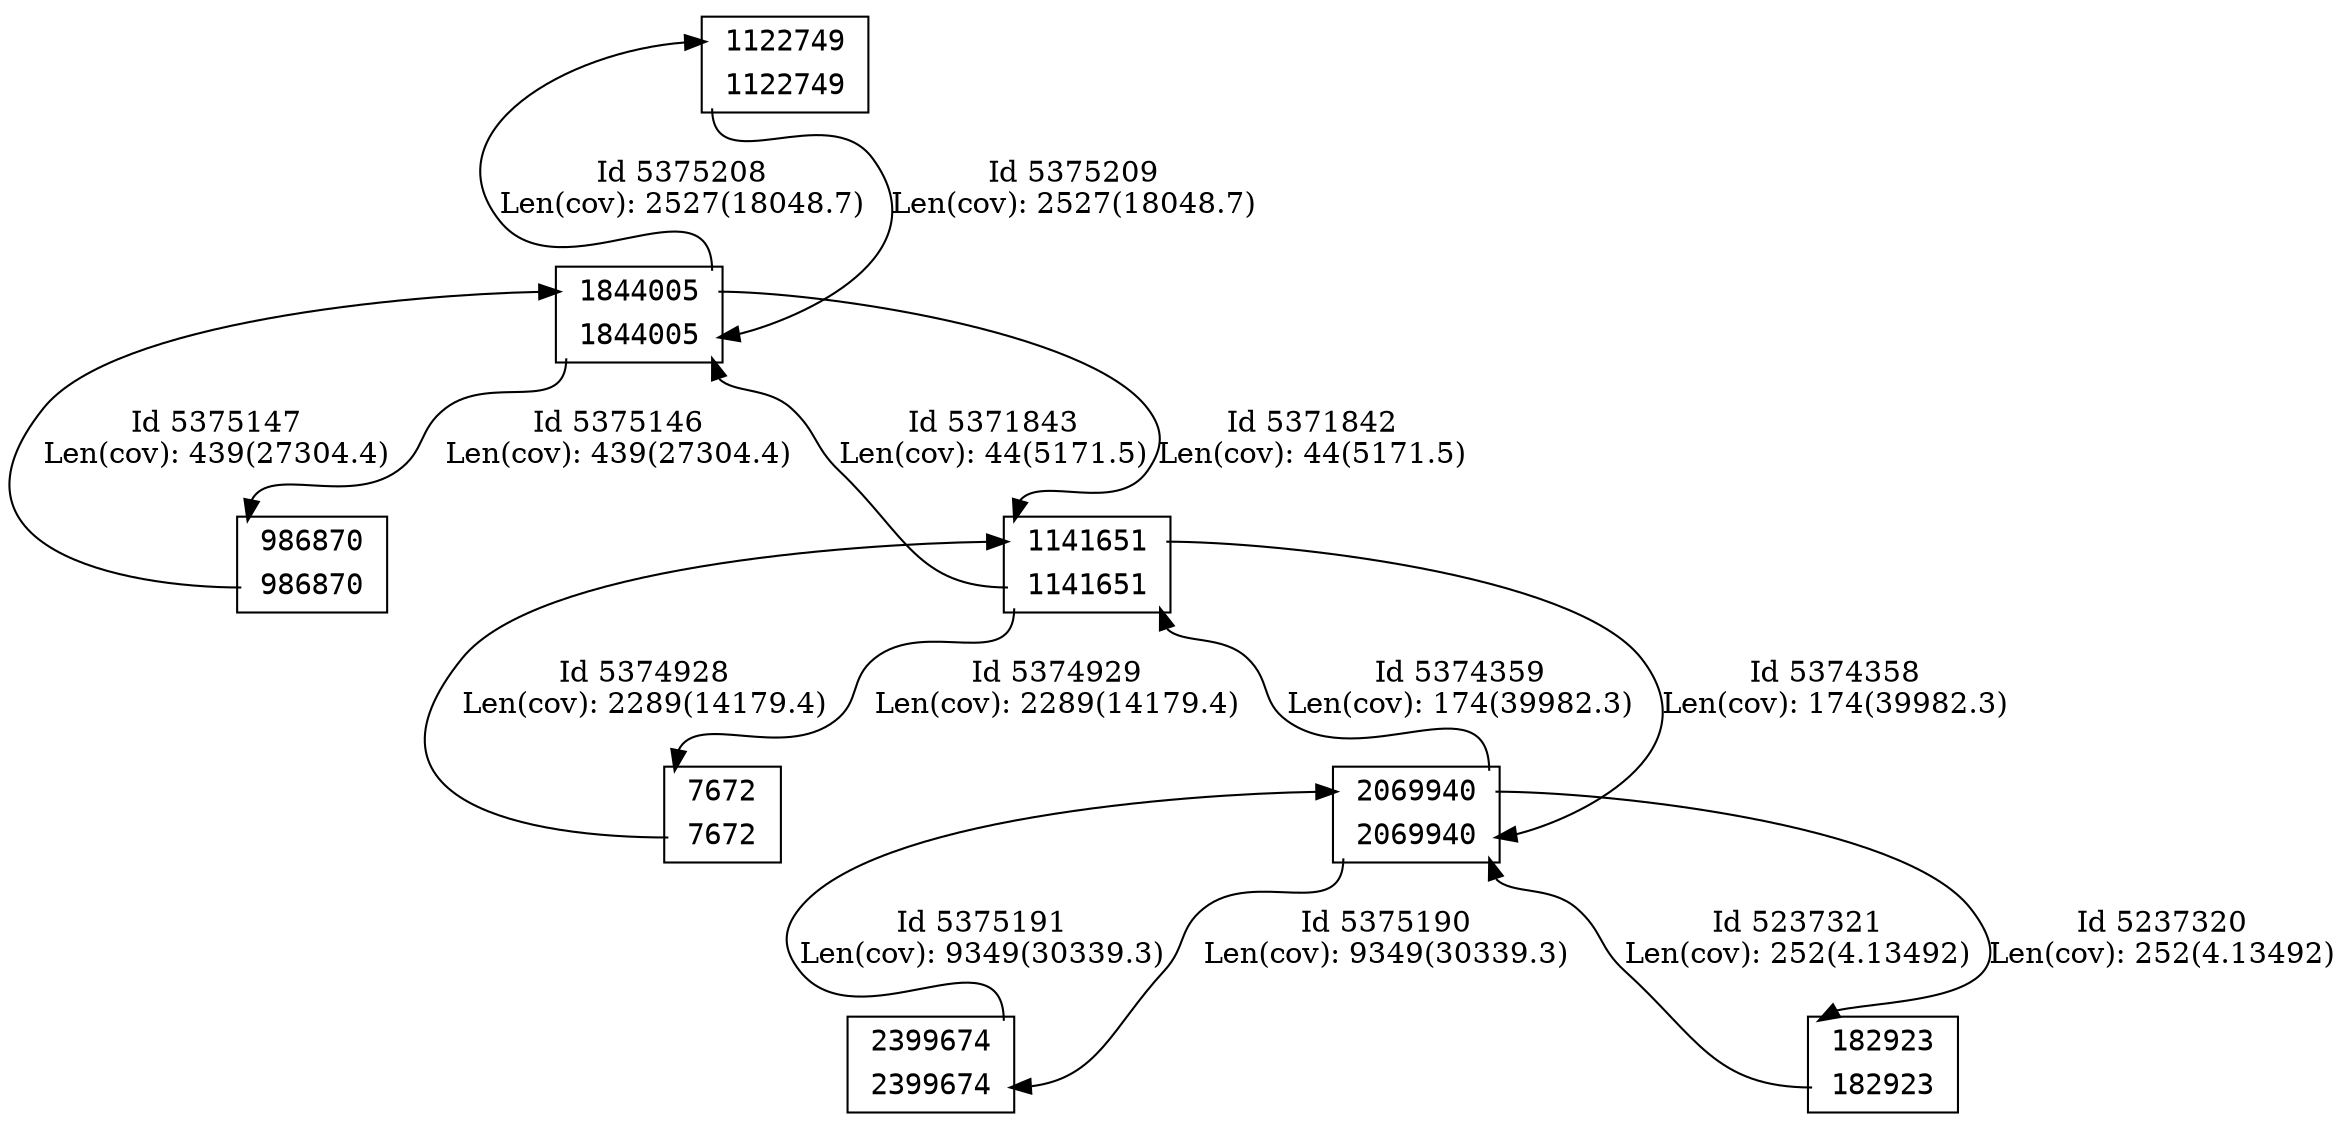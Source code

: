 digraph mygraph {
node[fontname=<Courier>,shape=<plaintext>]
vertex_0x706bbe0_0x706bc70[label=<<TABLE bgcolor = "white">
<TR><TD BORDER = "0" PORT = "port_0x706bbe0_in"></TD><TD BORDER = "0" PORT = "port_">1122750</TD><TD BORDER = "0" PORT = "port_0x706bbe0out_"></TD></TR>
<TR><TD BORDER = "0" PORT = "port_0x706bc70out_"></TD><TD BORDER = "0" PORT = "port_">1122750</TD><TD BORDER = "0" PORT = "port_0x706bc70_in"></TD></TR>
</TABLE>>,style=<filled>,color=<black>,fillcolor=<white>]
vertex_0x706bbe0_0x706bc70[label=<<TABLE bgcolor = "white">
<TR><TD BORDER = "0" PORT = "port_0x706bc70_in"></TD><TD BORDER = "0" PORT = "port_">1122749</TD><TD BORDER = "0" PORT = "port_0x706bc70out_"></TD></TR>
<TR><TD BORDER = "0" PORT = "port_0x706bbe0out_"></TD><TD BORDER = "0" PORT = "port_">1122749</TD><TD BORDER = "0" PORT = "port_0x706bbe0_in"></TD></TR>
</TABLE>>,style=<filled>,color=<black>,fillcolor=<white>]
vertex_0x706bd90_0x706c0c0[label=<<TABLE bgcolor = "white">
<TR><TD BORDER = "0" PORT = "port_0x706bd90_in"></TD><TD BORDER = "0" PORT = "port_">1141652</TD><TD BORDER = "0" PORT = "port_0x706bd90out_"></TD></TR>
<TR><TD BORDER = "0" PORT = "port_0x706c0c0out_"></TD><TD BORDER = "0" PORT = "port_">1141652</TD><TD BORDER = "0" PORT = "port_0x706c0c0_in"></TD></TR>
</TABLE>>,style=<filled>,color=<black>,fillcolor=<white>]
vertex_0x706c060_0x706c090[label=<<TABLE bgcolor = "white">
<TR><TD BORDER = "0" PORT = "port_0x706c060_in"></TD><TD BORDER = "0" PORT = "port_">1844006</TD><TD BORDER = "0" PORT = "port_0x706c060out_"></TD></TR>
<TR><TD BORDER = "0" PORT = "port_0x706c090out_"></TD><TD BORDER = "0" PORT = "port_">1844006</TD><TD BORDER = "0" PORT = "port_0x706c090_in"></TD></TR>
</TABLE>>,style=<filled>,color=<black>,fillcolor=<white>]
vertex_0x706c060_0x706c090[label=<<TABLE bgcolor = "white">
<TR><TD BORDER = "0" PORT = "port_0x706c090_in"></TD><TD BORDER = "0" PORT = "port_">1844005</TD><TD BORDER = "0" PORT = "port_0x706c090out_"></TD></TR>
<TR><TD BORDER = "0" PORT = "port_0x706c060out_"></TD><TD BORDER = "0" PORT = "port_">1844005</TD><TD BORDER = "0" PORT = "port_0x706c060_in"></TD></TR>
</TABLE>>,style=<filled>,color=<black>,fillcolor=<white>]
vertex_0x706bd90_0x706c0c0[label=<<TABLE bgcolor = "white">
<TR><TD BORDER = "0" PORT = "port_0x706c0c0_in"></TD><TD BORDER = "0" PORT = "port_">1141651</TD><TD BORDER = "0" PORT = "port_0x706c0c0out_"></TD></TR>
<TR><TD BORDER = "0" PORT = "port_0x706bd90out_"></TD><TD BORDER = "0" PORT = "port_">1141651</TD><TD BORDER = "0" PORT = "port_0x706bd90_in"></TD></TR>
</TABLE>>,style=<filled>,color=<black>,fillcolor=<white>]
vertex_0x706c120_0x706c3c0[label=<<TABLE bgcolor = "white">
<TR><TD BORDER = "0" PORT = "port_0x706c120_in"></TD><TD BORDER = "0" PORT = "port_">7671</TD><TD BORDER = "0" PORT = "port_0x706c120out_"></TD></TR>
<TR><TD BORDER = "0" PORT = "port_0x706c3c0out_"></TD><TD BORDER = "0" PORT = "port_">7671</TD><TD BORDER = "0" PORT = "port_0x706c3c0_in"></TD></TR>
</TABLE>>,style=<filled>,color=<black>,fillcolor=<white>]
vertex_0x706c210_0x706c390[label=<<TABLE bgcolor = "white">
<TR><TD BORDER = "0" PORT = "port_0x706c210_in"></TD><TD BORDER = "0" PORT = "port_">182924</TD><TD BORDER = "0" PORT = "port_0x706c210out_"></TD></TR>
<TR><TD BORDER = "0" PORT = "port_0x706c390out_"></TD><TD BORDER = "0" PORT = "port_">182924</TD><TD BORDER = "0" PORT = "port_0x706c390_in"></TD></TR>
</TABLE>>,style=<filled>,color=<black>,fillcolor=<white>]
vertex_0x706c2a0_0x706c330[label=<<TABLE bgcolor = "white">
<TR><TD BORDER = "0" PORT = "port_0x706c2a0_in"></TD><TD BORDER = "0" PORT = "port_">986869</TD><TD BORDER = "0" PORT = "port_0x706c2a0out_"></TD></TR>
<TR><TD BORDER = "0" PORT = "port_0x706c330out_"></TD><TD BORDER = "0" PORT = "port_">986869</TD><TD BORDER = "0" PORT = "port_0x706c330_in"></TD></TR>
</TABLE>>,style=<filled>,color=<black>,fillcolor=<white>]
vertex_0x706c2a0_0x706c330[label=<<TABLE bgcolor = "white">
<TR><TD BORDER = "0" PORT = "port_0x706c330_in"></TD><TD BORDER = "0" PORT = "port_">986870</TD><TD BORDER = "0" PORT = "port_0x706c330out_"></TD></TR>
<TR><TD BORDER = "0" PORT = "port_0x706c2a0out_"></TD><TD BORDER = "0" PORT = "port_">986870</TD><TD BORDER = "0" PORT = "port_0x706c2a0_in"></TD></TR>
</TABLE>>,style=<filled>,color=<black>,fillcolor=<white>]
vertex_0x706c210_0x706c390[label=<<TABLE bgcolor = "white">
<TR><TD BORDER = "0" PORT = "port_0x706c390_in"></TD><TD BORDER = "0" PORT = "port_">182923</TD><TD BORDER = "0" PORT = "port_0x706c390out_"></TD></TR>
<TR><TD BORDER = "0" PORT = "port_0x706c210out_"></TD><TD BORDER = "0" PORT = "port_">182923</TD><TD BORDER = "0" PORT = "port_0x706c210_in"></TD></TR>
</TABLE>>,style=<filled>,color=<black>,fillcolor=<white>]
vertex_0x706c120_0x706c3c0[label=<<TABLE bgcolor = "white">
<TR><TD BORDER = "0" PORT = "port_0x706c3c0_in"></TD><TD BORDER = "0" PORT = "port_">7672</TD><TD BORDER = "0" PORT = "port_0x706c3c0out_"></TD></TR>
<TR><TD BORDER = "0" PORT = "port_0x706c120out_"></TD><TD BORDER = "0" PORT = "port_">7672</TD><TD BORDER = "0" PORT = "port_0x706c120_in"></TD></TR>
</TABLE>>,style=<filled>,color=<black>,fillcolor=<white>]
vertex_0x706c8a0_0x706c900[label=<<TABLE bgcolor = "white">
<TR><TD BORDER = "0" PORT = "port_0x706c8a0_in"></TD><TD BORDER = "0" PORT = "port_">2399673</TD><TD BORDER = "0" PORT = "port_0x706c8a0out_"></TD></TR>
<TR><TD BORDER = "0" PORT = "port_0x706c900out_"></TD><TD BORDER = "0" PORT = "port_">2399673</TD><TD BORDER = "0" PORT = "port_0x706c900_in"></TD></TR>
</TABLE>>,style=<filled>,color=<black>,fillcolor=<white>]
vertex_0x706c8a0_0x706c900[label=<<TABLE bgcolor = "white">
<TR><TD BORDER = "0" PORT = "port_0x706c900_in"></TD><TD BORDER = "0" PORT = "port_">2399674</TD><TD BORDER = "0" PORT = "port_0x706c900out_"></TD></TR>
<TR><TD BORDER = "0" PORT = "port_0x706c8a0out_"></TD><TD BORDER = "0" PORT = "port_">2399674</TD><TD BORDER = "0" PORT = "port_0x706c8a0_in"></TD></TR>
</TABLE>>,style=<filled>,color=<black>,fillcolor=<white>]
vertex_0x706c990_0x706c9c0[label=<<TABLE bgcolor = "white">
<TR><TD BORDER = "0" PORT = "port_0x706c990_in"></TD><TD BORDER = "0" PORT = "port_">2069939</TD><TD BORDER = "0" PORT = "port_0x706c990out_"></TD></TR>
<TR><TD BORDER = "0" PORT = "port_0x706c9c0out_"></TD><TD BORDER = "0" PORT = "port_">2069939</TD><TD BORDER = "0" PORT = "port_0x706c9c0_in"></TD></TR>
</TABLE>>,style=<filled>,color=<black>,fillcolor=<white>]
vertex_0x706c990_0x706c9c0[label=<<TABLE bgcolor = "white">
<TR><TD BORDER = "0" PORT = "port_0x706c9c0_in"></TD><TD BORDER = "0" PORT = "port_">2069940</TD><TD BORDER = "0" PORT = "port_0x706c9c0out_"></TD></TR>
<TR><TD BORDER = "0" PORT = "port_0x706c990out_"></TD><TD BORDER = "0" PORT = "port_">2069940</TD><TD BORDER = "0" PORT = "port_0x706c990_in"></TD></TR>
</TABLE>>,style=<filled>,color=<black>,fillcolor=<white>]
vertex_0x706bbe0_0x706bc70:port_0x706bbe0out_->vertex_0x706c060_0x706c090:port_0x706c060_in[label="Id 5375209\nLen(cov): 2527(18048.7)",color=<>]
vertex_0x706bd90_0x706c0c0:port_0x706bd90out_->vertex_0x706c060_0x706c090:port_0x706c060_in[label="Id 5371843\nLen(cov): 44(5171.5)",color=<>]
vertex_0x706bd90_0x706c0c0:port_0x706bd90out_->vertex_0x706c120_0x706c3c0:port_0x706c3c0_in[label="Id 5374929\nLen(cov): 2289(14179.4)",color=<>]
vertex_0x706c060_0x706c090:port_0x706c060out_->vertex_0x706c2a0_0x706c330:port_0x706c330_in[label="Id 5375146\nLen(cov): 439(27304.4)",color=<>]
vertex_0x706c060_0x706c090:port_0x706c090out_->vertex_0x706bd90_0x706c0c0:port_0x706c0c0_in[label="Id 5371842\nLen(cov): 44(5171.5)",color=<>]
vertex_0x706c060_0x706c090:port_0x706c090out_->vertex_0x706bbe0_0x706bc70:port_0x706bc70_in[label="Id 5375208\nLen(cov): 2527(18048.7)",color=<>]
vertex_0x706bd90_0x706c0c0:port_0x706c0c0out_->vertex_0x706c990_0x706c9c0:port_0x706c990_in[label="Id 5374358\nLen(cov): 174(39982.3)",color=<>]
vertex_0x706c120_0x706c3c0:port_0x706c120out_->vertex_0x706bd90_0x706c0c0:port_0x706c0c0_in[label="Id 5374928\nLen(cov): 2289(14179.4)",color=<>]
vertex_0x706c210_0x706c390:port_0x706c210out_->vertex_0x706c990_0x706c9c0:port_0x706c990_in[label="Id 5237321\nLen(cov): 252(4.13492)",color=<>]
vertex_0x706c2a0_0x706c330:port_0x706c2a0out_->vertex_0x706c060_0x706c090:port_0x706c090_in[label="Id 5375147\nLen(cov): 439(27304.4)",color=<>]
vertex_0x706c8a0_0x706c900:port_0x706c900out_->vertex_0x706c990_0x706c9c0:port_0x706c9c0_in[label="Id 5375191\nLen(cov): 9349(30339.3)",color=<>]
vertex_0x706c990_0x706c9c0:port_0x706c990out_->vertex_0x706c8a0_0x706c900:port_0x706c8a0_in[label="Id 5375190\nLen(cov): 9349(30339.3)",color=<>]
vertex_0x706c990_0x706c9c0:port_0x706c9c0out_->vertex_0x706bd90_0x706c0c0:port_0x706bd90_in[label="Id 5374359\nLen(cov): 174(39982.3)",color=<>]
vertex_0x706c990_0x706c9c0:port_0x706c9c0out_->vertex_0x706c210_0x706c390:port_0x706c390_in[label="Id 5237320\nLen(cov): 252(4.13492)",color=<>]
}
